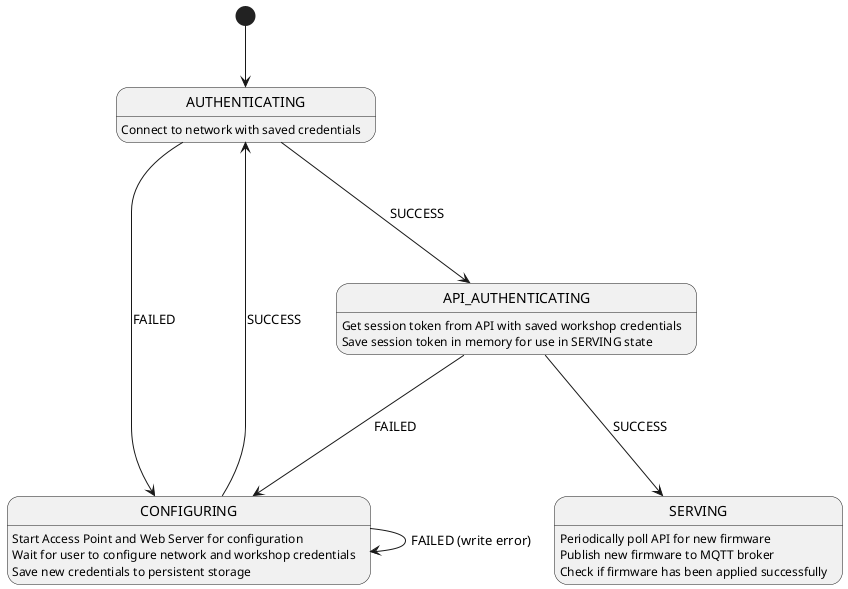 @startuml state-diagram
[*] --> AUTHENTICATING
AUTHENTICATING ---> CONFIGURING : FAILED
AUTHENTICATING ---> API_AUTHENTICATING : SUCCESS

AUTHENTICATING : Connect to network with saved credentials

CONFIGURING ---> AUTHENTICATING : SUCCESS
CONFIGURING ---> CONFIGURING : FAILED (write error)

CONFIGURING : Start Access Point and Web Server for configuration
CONFIGURING : Wait for user to configure network and workshop credentials
CONFIGURING : Save new credentials to persistent storage

API_AUTHENTICATING ---> CONFIGURING : FAILED
API_AUTHENTICATING ---> SERVING : SUCCESS

API_AUTHENTICATING : Get session token from API with saved workshop credentials
API_AUTHENTICATING : Save session token in memory for use in SERVING state

SERVING : Periodically poll API for new firmware
SERVING : Publish new firmware to MQTT broker
SERVING : Check if firmware has been applied successfully


@enduml